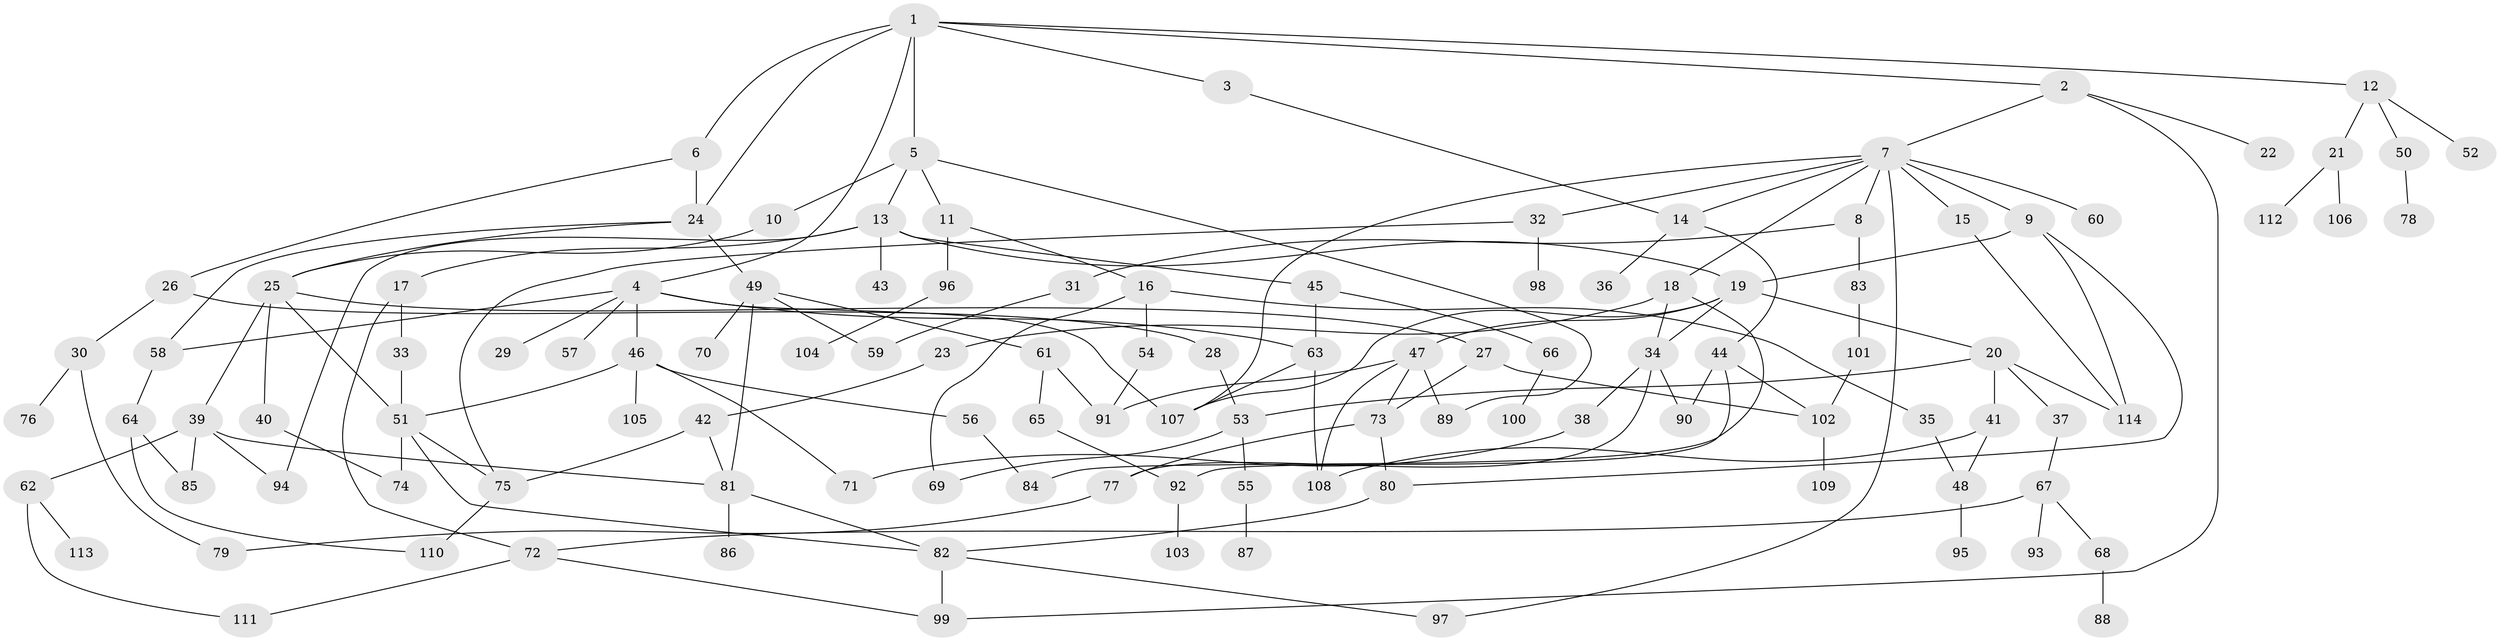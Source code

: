 // Generated by graph-tools (version 1.1) at 2025/42/03/09/25 04:42:54]
// undirected, 114 vertices, 161 edges
graph export_dot {
graph [start="1"]
  node [color=gray90,style=filled];
  1;
  2;
  3;
  4;
  5;
  6;
  7;
  8;
  9;
  10;
  11;
  12;
  13;
  14;
  15;
  16;
  17;
  18;
  19;
  20;
  21;
  22;
  23;
  24;
  25;
  26;
  27;
  28;
  29;
  30;
  31;
  32;
  33;
  34;
  35;
  36;
  37;
  38;
  39;
  40;
  41;
  42;
  43;
  44;
  45;
  46;
  47;
  48;
  49;
  50;
  51;
  52;
  53;
  54;
  55;
  56;
  57;
  58;
  59;
  60;
  61;
  62;
  63;
  64;
  65;
  66;
  67;
  68;
  69;
  70;
  71;
  72;
  73;
  74;
  75;
  76;
  77;
  78;
  79;
  80;
  81;
  82;
  83;
  84;
  85;
  86;
  87;
  88;
  89;
  90;
  91;
  92;
  93;
  94;
  95;
  96;
  97;
  98;
  99;
  100;
  101;
  102;
  103;
  104;
  105;
  106;
  107;
  108;
  109;
  110;
  111;
  112;
  113;
  114;
  1 -- 2;
  1 -- 3;
  1 -- 4;
  1 -- 5;
  1 -- 6;
  1 -- 12;
  1 -- 24;
  2 -- 7;
  2 -- 22;
  2 -- 99;
  3 -- 14;
  4 -- 29;
  4 -- 46;
  4 -- 57;
  4 -- 107;
  4 -- 63;
  4 -- 58;
  5 -- 10;
  5 -- 11;
  5 -- 13;
  5 -- 89;
  6 -- 24;
  6 -- 26;
  7 -- 8;
  7 -- 9;
  7 -- 15;
  7 -- 18;
  7 -- 32;
  7 -- 60;
  7 -- 107;
  7 -- 14;
  7 -- 97;
  8 -- 31;
  8 -- 83;
  9 -- 80;
  9 -- 114;
  9 -- 19;
  10 -- 25;
  11 -- 16;
  11 -- 96;
  12 -- 21;
  12 -- 50;
  12 -- 52;
  13 -- 17;
  13 -- 19;
  13 -- 43;
  13 -- 45;
  13 -- 94;
  14 -- 36;
  14 -- 44;
  15 -- 114;
  16 -- 35;
  16 -- 54;
  16 -- 69;
  17 -- 33;
  17 -- 72;
  18 -- 23;
  18 -- 84;
  18 -- 34;
  19 -- 20;
  19 -- 34;
  19 -- 47;
  19 -- 107;
  20 -- 37;
  20 -- 41;
  20 -- 114;
  20 -- 53;
  21 -- 106;
  21 -- 112;
  23 -- 42;
  24 -- 49;
  24 -- 58;
  24 -- 25;
  25 -- 27;
  25 -- 39;
  25 -- 40;
  25 -- 51;
  26 -- 28;
  26 -- 30;
  27 -- 73;
  27 -- 102;
  28 -- 53;
  30 -- 76;
  30 -- 79;
  31 -- 59;
  32 -- 98;
  32 -- 75;
  33 -- 51;
  34 -- 38;
  34 -- 90;
  34 -- 77;
  35 -- 48;
  37 -- 67;
  38 -- 71;
  39 -- 62;
  39 -- 81;
  39 -- 85;
  39 -- 94;
  40 -- 74;
  41 -- 108;
  41 -- 48;
  42 -- 75;
  42 -- 81;
  44 -- 92;
  44 -- 90;
  44 -- 102;
  45 -- 63;
  45 -- 66;
  46 -- 56;
  46 -- 71;
  46 -- 105;
  46 -- 51;
  47 -- 91;
  47 -- 73;
  47 -- 89;
  47 -- 108;
  48 -- 95;
  49 -- 61;
  49 -- 70;
  49 -- 81;
  49 -- 59;
  50 -- 78;
  51 -- 82;
  51 -- 75;
  51 -- 74;
  53 -- 55;
  53 -- 69;
  54 -- 91;
  55 -- 87;
  56 -- 84;
  58 -- 64;
  61 -- 65;
  61 -- 91;
  62 -- 111;
  62 -- 113;
  63 -- 108;
  63 -- 107;
  64 -- 110;
  64 -- 85;
  65 -- 92;
  66 -- 100;
  67 -- 68;
  67 -- 72;
  67 -- 93;
  68 -- 88;
  72 -- 99;
  72 -- 111;
  73 -- 77;
  73 -- 80;
  75 -- 110;
  77 -- 79;
  80 -- 82;
  81 -- 82;
  81 -- 86;
  82 -- 97;
  82 -- 99;
  83 -- 101;
  92 -- 103;
  96 -- 104;
  101 -- 102;
  102 -- 109;
}
